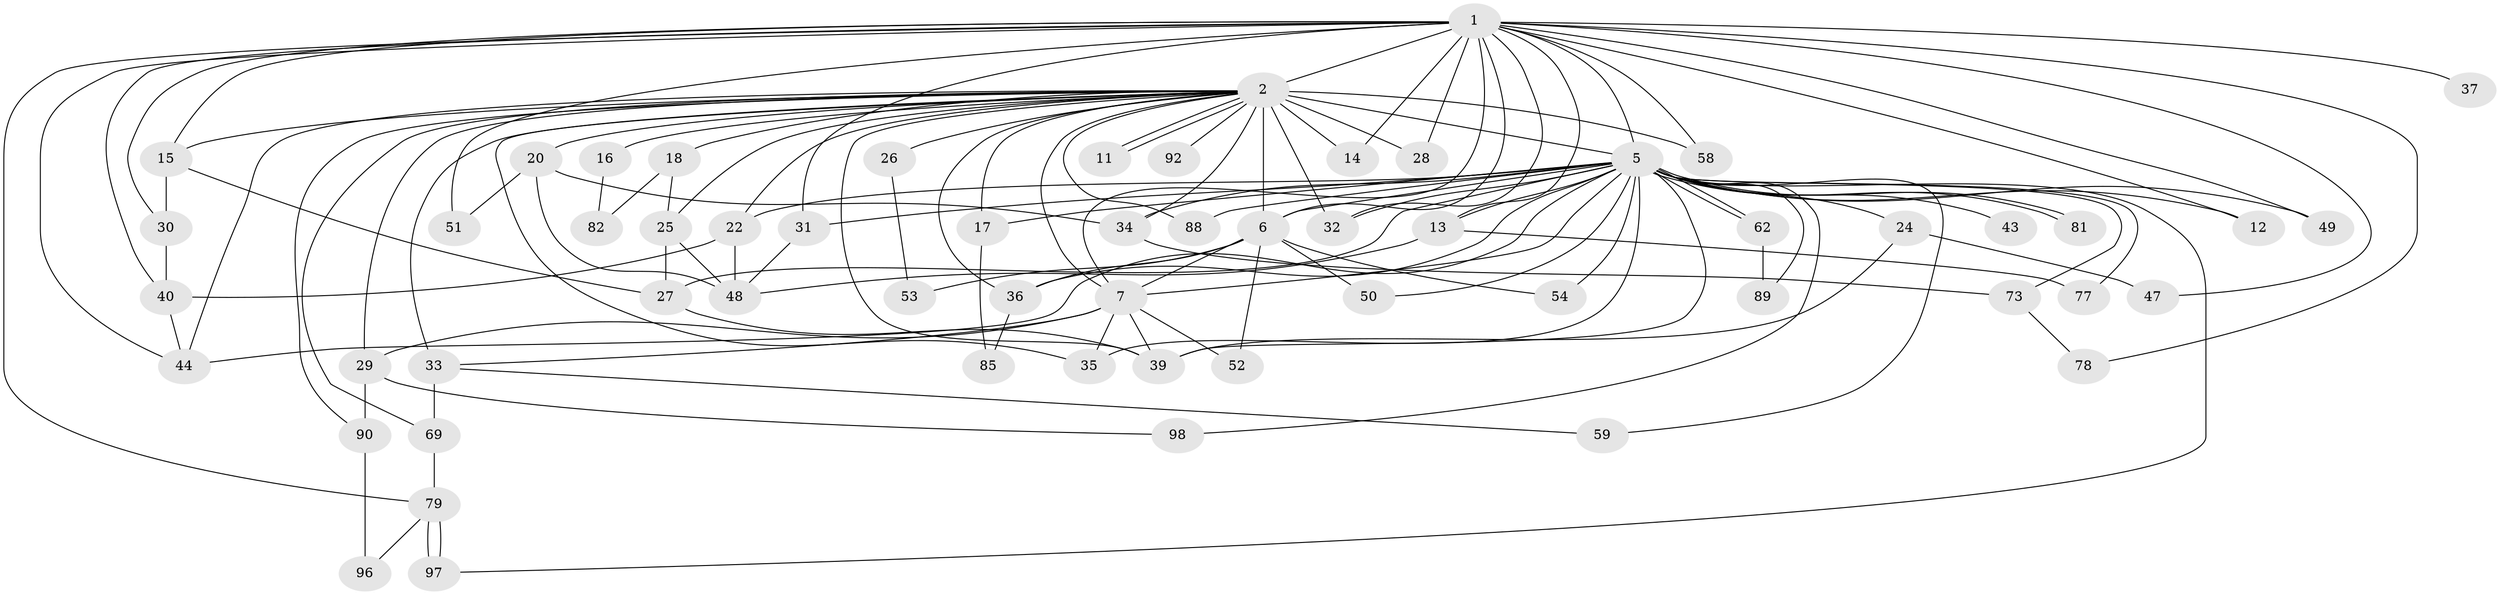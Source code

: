 // original degree distribution, {15: 0.008403361344537815, 32: 0.008403361344537815, 17: 0.008403361344537815, 18: 0.008403361344537815, 29: 0.008403361344537815, 14: 0.008403361344537815, 16: 0.008403361344537815, 37: 0.008403361344537815, 25: 0.01680672268907563, 2: 0.5210084033613446, 5: 0.06722689075630252, 3: 0.2184873949579832, 4: 0.09243697478991597, 6: 0.01680672268907563}
// Generated by graph-tools (version 1.1) at 2025/14/03/09/25 04:14:05]
// undirected, 59 vertices, 125 edges
graph export_dot {
graph [start="1"]
  node [color=gray90,style=filled];
  1 [super="+4"];
  2 [super="+19+114+119+108+64+8+38+3"];
  5 [super="+57+93+107+104+55+10+86+42+65"];
  6 [super="+101"];
  7 [super="+72"];
  11;
  12;
  13;
  14;
  15;
  16;
  17;
  18;
  20;
  22 [super="+74"];
  24;
  25;
  26;
  27 [super="+109"];
  28;
  29;
  30;
  31;
  32;
  33;
  34;
  35 [super="+60"];
  36;
  37;
  39 [super="+56+70+75"];
  40 [super="+94"];
  43;
  44;
  47;
  48 [super="+91+80"];
  49 [super="+68"];
  50;
  51;
  52;
  53;
  54;
  58 [super="+103"];
  59;
  62;
  69;
  73;
  77;
  78;
  79;
  81;
  82;
  85;
  88;
  89;
  90;
  92;
  96;
  97 [super="+102"];
  98;
  1 -- 2 [weight=14];
  1 -- 5 [weight=9];
  1 -- 6 [weight=3];
  1 -- 7 [weight=4];
  1 -- 30;
  1 -- 44;
  1 -- 49 [weight=2];
  1 -- 12;
  1 -- 13 [weight=2];
  1 -- 14;
  1 -- 15;
  1 -- 78;
  1 -- 79;
  1 -- 28;
  1 -- 31;
  1 -- 32;
  1 -- 37 [weight=3];
  1 -- 47;
  1 -- 51;
  1 -- 58;
  1 -- 40;
  2 -- 5 [weight=14];
  2 -- 6 [weight=3];
  2 -- 7 [weight=4];
  2 -- 11;
  2 -- 11;
  2 -- 14 [weight=2];
  2 -- 15;
  2 -- 16 [weight=2];
  2 -- 26 [weight=2];
  2 -- 29;
  2 -- 32;
  2 -- 90;
  2 -- 58 [weight=2];
  2 -- 34 [weight=3];
  2 -- 33 [weight=2];
  2 -- 69;
  2 -- 17;
  2 -- 18 [weight=2];
  2 -- 20 [weight=2];
  2 -- 25;
  2 -- 92;
  2 -- 28;
  2 -- 35;
  2 -- 36;
  2 -- 39 [weight=2];
  2 -- 44;
  2 -- 22;
  2 -- 88;
  5 -- 6 [weight=2];
  5 -- 7 [weight=2];
  5 -- 12;
  5 -- 17;
  5 -- 22;
  5 -- 27;
  5 -- 54;
  5 -- 62;
  5 -- 62;
  5 -- 81;
  5 -- 81;
  5 -- 89;
  5 -- 44;
  5 -- 24 [weight=2];
  5 -- 98;
  5 -- 73;
  5 -- 77;
  5 -- 31;
  5 -- 32;
  5 -- 97;
  5 -- 34;
  5 -- 35;
  5 -- 36;
  5 -- 39 [weight=2];
  5 -- 43;
  5 -- 49;
  5 -- 50;
  5 -- 59;
  5 -- 88;
  5 -- 13;
  6 -- 7;
  6 -- 50;
  6 -- 52;
  6 -- 53;
  6 -- 54;
  6 -- 36;
  7 -- 29;
  7 -- 33;
  7 -- 52;
  7 -- 35;
  7 -- 39;
  13 -- 77;
  13 -- 48;
  15 -- 27;
  15 -- 30;
  16 -- 82;
  17 -- 85;
  18 -- 25;
  18 -- 82;
  20 -- 34;
  20 -- 48;
  20 -- 51;
  22 -- 40;
  22 -- 48;
  24 -- 47;
  24 -- 39;
  25 -- 48;
  25 -- 27;
  26 -- 53;
  27 -- 39;
  29 -- 90;
  29 -- 98;
  30 -- 40;
  31 -- 48;
  33 -- 59;
  33 -- 69;
  34 -- 73;
  36 -- 85;
  40 -- 44;
  62 -- 89;
  69 -- 79;
  73 -- 78;
  79 -- 96;
  79 -- 97;
  79 -- 97;
  90 -- 96;
}
